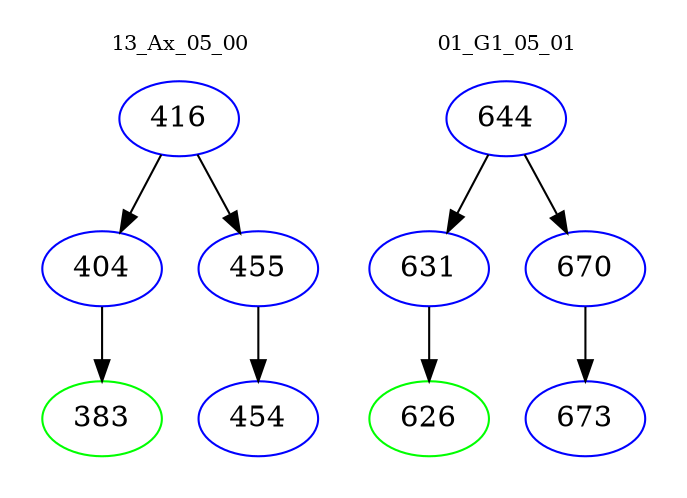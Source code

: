 digraph{
subgraph cluster_0 {
color = white
label = "13_Ax_05_00";
fontsize=10;
T0_416 [label="416", color="blue"]
T0_416 -> T0_404 [color="black"]
T0_404 [label="404", color="blue"]
T0_404 -> T0_383 [color="black"]
T0_383 [label="383", color="green"]
T0_416 -> T0_455 [color="black"]
T0_455 [label="455", color="blue"]
T0_455 -> T0_454 [color="black"]
T0_454 [label="454", color="blue"]
}
subgraph cluster_1 {
color = white
label = "01_G1_05_01";
fontsize=10;
T1_644 [label="644", color="blue"]
T1_644 -> T1_631 [color="black"]
T1_631 [label="631", color="blue"]
T1_631 -> T1_626 [color="black"]
T1_626 [label="626", color="green"]
T1_644 -> T1_670 [color="black"]
T1_670 [label="670", color="blue"]
T1_670 -> T1_673 [color="black"]
T1_673 [label="673", color="blue"]
}
}
